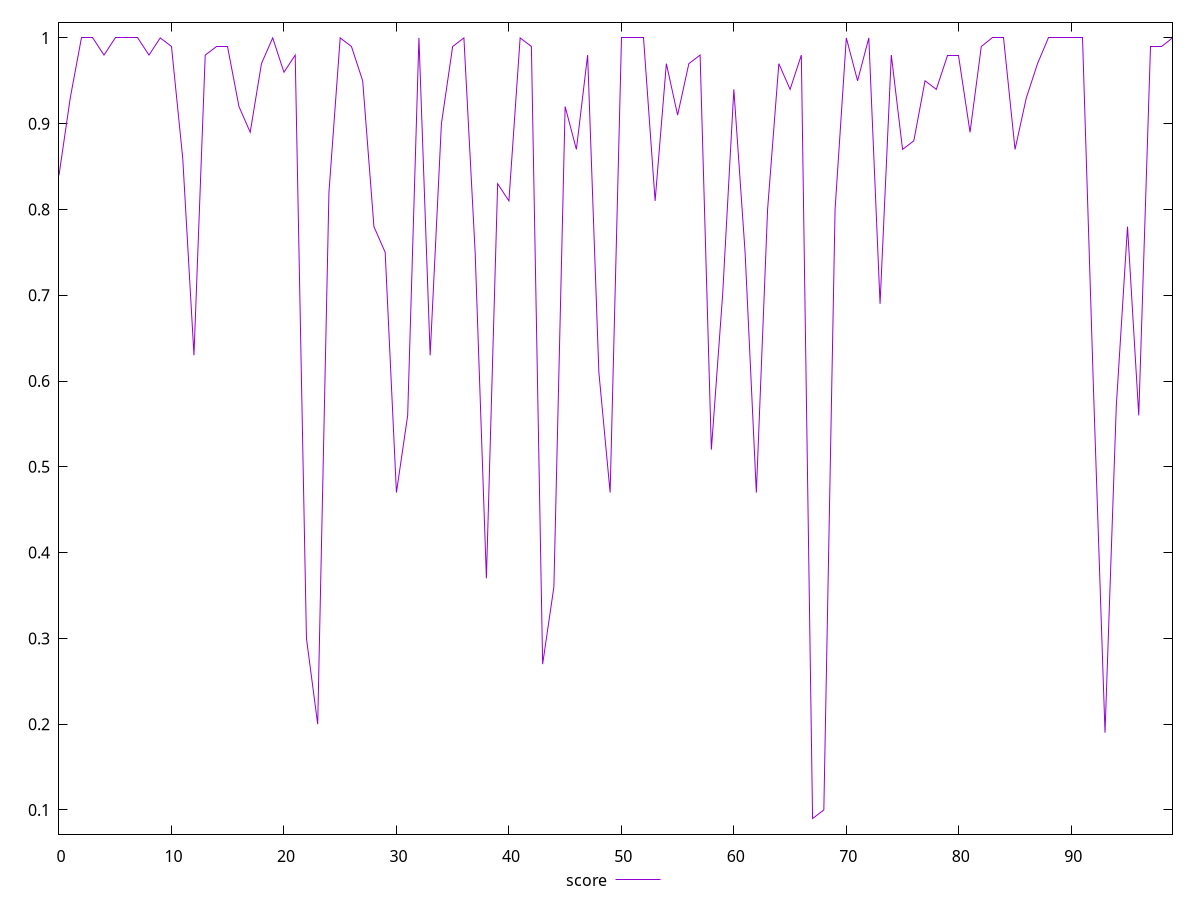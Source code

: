 reset

$score <<EOF
0 0.84
1 0.93
2 1
3 1
4 0.98
5 1
6 1
7 1
8 0.98
9 1
10 0.99
11 0.86
12 0.63
13 0.98
14 0.99
15 0.99
16 0.92
17 0.89
18 0.97
19 1
20 0.96
21 0.98
22 0.3
23 0.2
24 0.82
25 1
26 0.99
27 0.95
28 0.78
29 0.75
30 0.47
31 0.56
32 1
33 0.63
34 0.9
35 0.99
36 1
37 0.75
38 0.37
39 0.83
40 0.81
41 1
42 0.99
43 0.27
44 0.36
45 0.92
46 0.87
47 0.98
48 0.61
49 0.47
50 1
51 1
52 1
53 0.81
54 0.97
55 0.91
56 0.97
57 0.98
58 0.52
59 0.7
60 0.94
61 0.75
62 0.47
63 0.8
64 0.97
65 0.94
66 0.98
67 0.09
68 0.1
69 0.8
70 1
71 0.95
72 1
73 0.69
74 0.98
75 0.87
76 0.88
77 0.95
78 0.94
79 0.98
80 0.98
81 0.89
82 0.99
83 1
84 1
85 0.87
86 0.93
87 0.97
88 1
89 1
90 1
91 1
92 0.58
93 0.19
94 0.57
95 0.78
96 0.56
97 0.99
98 0.99
99 1
EOF

set key outside below
set xrange [0:99]
set yrange [0.0718:1.0182]
set trange [0.0718:1.0182]
set terminal svg size 640, 500 enhanced background rgb 'white'
set output "report_00013_2021-02-09T12-04-24.940Z/total-blocking-time/samples/pages+cached+noadtech/score/values.svg"

plot $score title "score" with line

reset
